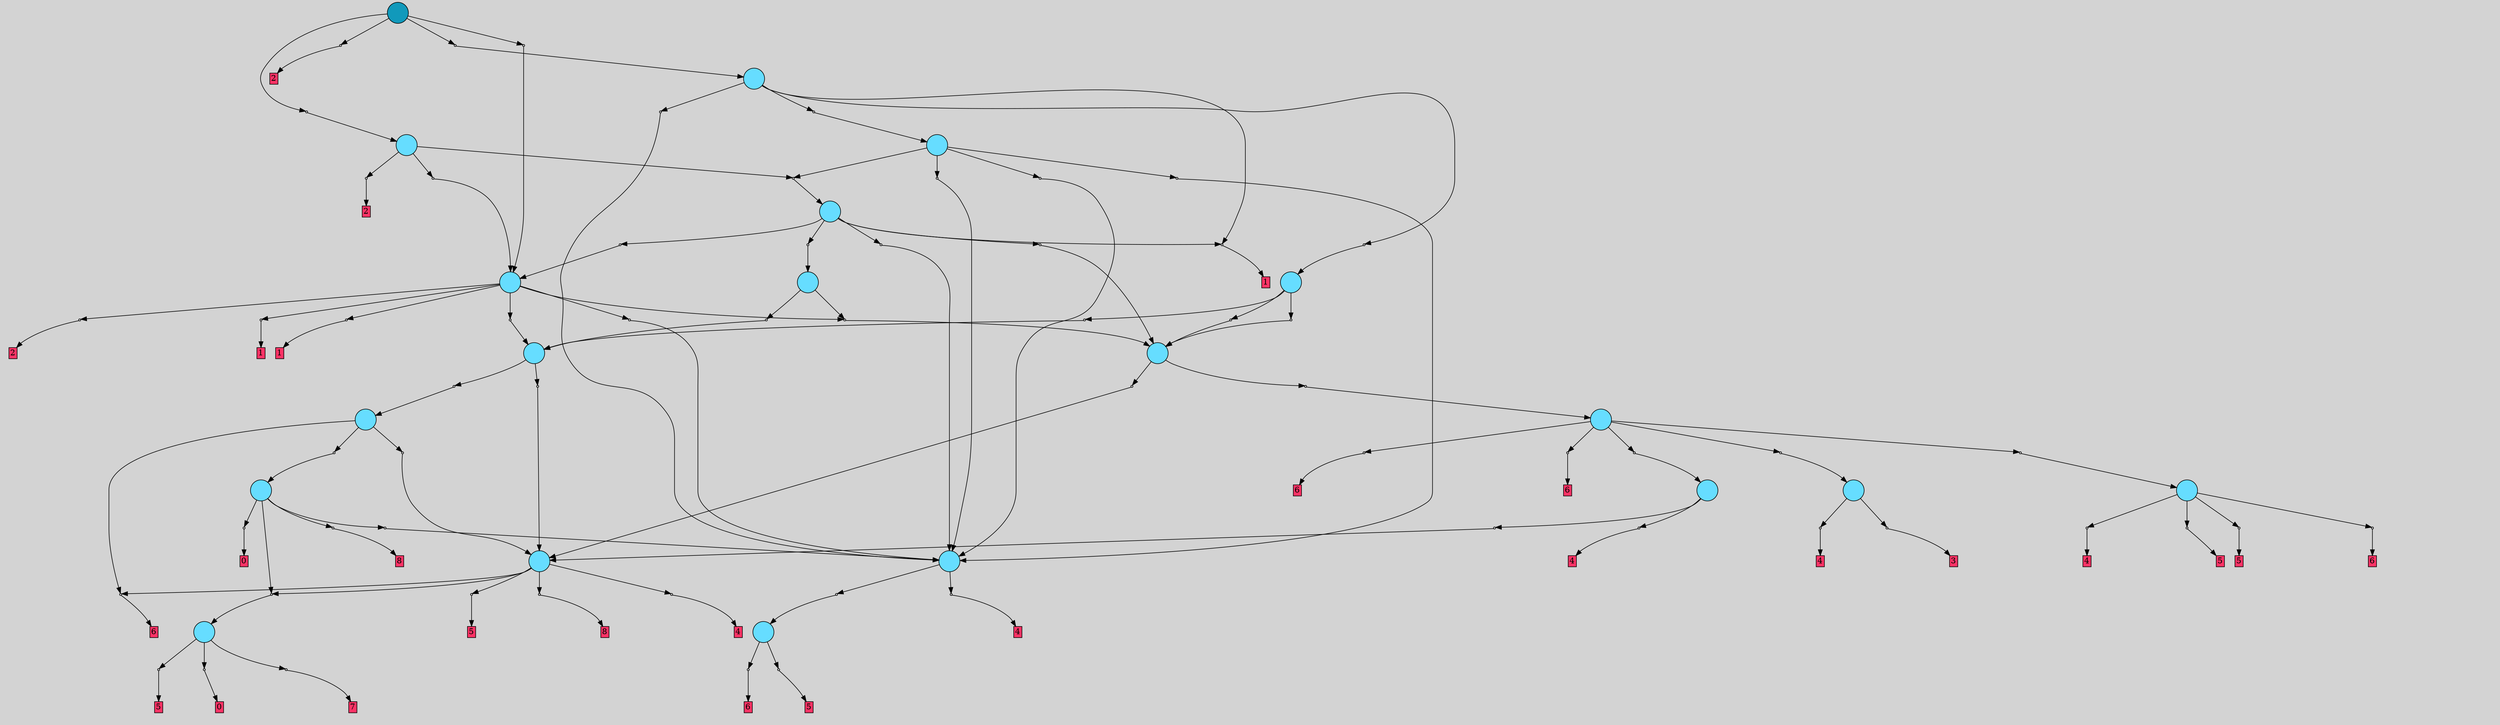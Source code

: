 // File exported with GEGELATI v1.3.1
// On the 2024-04-12 09:35:22
// With the File::TPGGraphDotExporter
digraph{
	graph[pad = "0.212, 0.055" bgcolor = lightgray]
	node[shape=circle style = filled label = ""]
		T0 [fillcolor="#66ddff"]
		T1 [fillcolor="#66ddff"]
		T2 [fillcolor="#66ddff"]
		T3 [fillcolor="#66ddff"]
		T4 [fillcolor="#66ddff"]
		T5 [fillcolor="#66ddff"]
		T6 [fillcolor="#66ddff"]
		T7 [fillcolor="#66ddff"]
		T8 [fillcolor="#66ddff"]
		T9 [fillcolor="#66ddff"]
		T10 [fillcolor="#66ddff"]
		T11 [fillcolor="#66ddff"]
		T12 [fillcolor="#66ddff"]
		T13 [fillcolor="#66ddff"]
		T14 [fillcolor="#66ddff"]
		T15 [fillcolor="#66ddff"]
		T16 [fillcolor="#66ddff"]
		T17 [fillcolor="#66ddff"]
		T18 [fillcolor="#66ddff"]
		T19 [fillcolor="#1199bb"]
		P0 [fillcolor="#cccccc" shape=point] //
		I0 [shape=box style=invis label="6|0&2|0#3|1#2|7#1|2&#92;n"]
		P0 -> I0[style=invis]
		A0 [fillcolor="#ff3366" shape=box margin=0.03 width=0 height=0 label="3"]
		T0 -> P0 -> A0
		P1 [fillcolor="#cccccc" shape=point] //
		I1 [shape=box style=invis label="4|0&1|4#0|1#2|2#4|3&#92;n"]
		P1 -> I1[style=invis]
		A1 [fillcolor="#ff3366" shape=box margin=0.03 width=0 height=0 label="4"]
		T0 -> P1 -> A1
		P2 [fillcolor="#cccccc" shape=point] //
		I2 [shape=box style=invis label="5|6&2|1#2|5#2|2#4|1&#92;n3|2&0|6#1|5#4|3#0|7&#92;n0|0&0|2#3|2#4|1#3|1&#92;n"]
		P2 -> I2[style=invis]
		A2 [fillcolor="#ff3366" shape=box margin=0.03 width=0 height=0 label="6"]
		T1 -> P2 -> A2
		P3 [fillcolor="#cccccc" shape=point] //
		I3 [shape=box style=invis label=""]
		P3 -> I3[style=invis]
		A3 [fillcolor="#ff3366" shape=box margin=0.03 width=0 height=0 label="5"]
		T1 -> P3 -> A3
		P4 [fillcolor="#cccccc" shape=point] //
		I4 [shape=box style=invis label="1|0&3|0#1|1#4|4#2|4&#92;n"]
		P4 -> I4[style=invis]
		A4 [fillcolor="#ff3366" shape=box margin=0.03 width=0 height=0 label="7"]
		T2 -> P4 -> A4
		P5 [fillcolor="#cccccc" shape=point] //
		I5 [shape=box style=invis label="2|0&3|2#4|5#2|4#3|2&#92;n"]
		P5 -> I5[style=invis]
		A5 [fillcolor="#ff3366" shape=box margin=0.03 width=0 height=0 label="5"]
		T2 -> P5 -> A5
		P6 [fillcolor="#cccccc" shape=point] //
		I6 [shape=box style=invis label=""]
		P6 -> I6[style=invis]
		A6 [fillcolor="#ff3366" shape=box margin=0.03 width=0 height=0 label="0"]
		T2 -> P6 -> A6
		P7 [fillcolor="#cccccc" shape=point] //
		I7 [shape=box style=invis label="3|0&3|4#3|2#4|6#4|2&#92;n"]
		P7 -> I7[style=invis]
		A7 [fillcolor="#ff3366" shape=box margin=0.03 width=0 height=0 label="4"]
		T3 -> P7 -> A7
		P8 [fillcolor="#cccccc" shape=point] //
		I8 [shape=box style=invis label="4|1&3|0#3|3#3|4#3|4&#92;n4|7&0|1#2|0#2|3#0|4&#92;n7|0&4|0#1|5#1|7#0|7&#92;n"]
		P8 -> I8[style=invis]
		T3 -> P8 -> T1
		P9 [fillcolor="#cccccc" shape=point] //
		I9 [shape=box style=invis label="5|0&4|0#0|0#3|6#3|6&#92;n"]
		P9 -> I9[style=invis]
		A8 [fillcolor="#ff3366" shape=box margin=0.03 width=0 height=0 label="5"]
		T4 -> P9 -> A8
		P10 [fillcolor="#cccccc" shape=point] //
		I10 [shape=box style=invis label="3|2&0|6#1|5#4|3#0|7&#92;n0|0&0|2#3|2#4|1#3|1&#92;n"]
		P10 -> I10[style=invis]
		A9 [fillcolor="#ff3366" shape=box margin=0.03 width=0 height=0 label="6"]
		T4 -> P10 -> A9
		P11 [fillcolor="#cccccc" shape=point] //
		I11 [shape=box style=invis label="0|0&3|2#3|7#1|7#4|0&#92;n"]
		P11 -> I11[style=invis]
		A10 [fillcolor="#ff3366" shape=box margin=0.03 width=0 height=0 label="4"]
		T4 -> P11 -> A10
		P12 [fillcolor="#cccccc" shape=point] //
		I12 [shape=box style=invis label="6|0&3|2#1|0#0|0#0|7&#92;n"]
		P12 -> I12[style=invis]
		A11 [fillcolor="#ff3366" shape=box margin=0.03 width=0 height=0 label="5"]
		T4 -> P12 -> A11
		P13 [fillcolor="#cccccc" shape=point] //
		I13 [shape=box style=invis label="2|0&3|2#4|5#2|4#3|2&#92;n"]
		P13 -> I13[style=invis]
		A12 [fillcolor="#ff3366" shape=box margin=0.03 width=0 height=0 label="5"]
		T5 -> P13 -> A12
		P14 [fillcolor="#cccccc" shape=point] //
		I14 [shape=box style=invis label="1|7&0|6#1|5#0|5#0|1&#92;n3|0&0|7#2|2#2|4#4|5&#92;n"]
		P14 -> I14[style=invis]
		T5 -> P14 -> T2
		P15 [fillcolor="#cccccc" shape=point] //
		I15 [shape=box style=invis label="5|6&2|1#2|5#2|2#4|1&#92;n3|2&0|6#1|5#4|3#0|7&#92;n0|0&0|2#3|2#4|1#3|1&#92;n"]
		P15 -> I15[style=invis]
		A13 [fillcolor="#ff3366" shape=box margin=0.03 width=0 height=0 label="6"]
		T5 -> P15 -> A13
		P16 [fillcolor="#cccccc" shape=point] //
		I16 [shape=box style=invis label="6|0&3|7#2|4#4|2#4|3&#92;n"]
		P16 -> I16[style=invis]
		A14 [fillcolor="#ff3366" shape=box margin=0.03 width=0 height=0 label="8"]
		T5 -> P16 -> A14
		P17 [fillcolor="#cccccc" shape=point] //
		I17 [shape=box style=invis label="1|0&2|6#1|3#1|1#0|3&#92;n"]
		P17 -> I17[style=invis]
		A15 [fillcolor="#ff3366" shape=box margin=0.03 width=0 height=0 label="4"]
		T5 -> P17 -> A15
		P18 [fillcolor="#cccccc" shape=point] //
		I18 [shape=box style=invis label="7|0&3|1#2|1#4|5#1|0&#92;n"]
		P18 -> I18[style=invis]
		T6 -> P18 -> T5
		P19 [fillcolor="#cccccc" shape=point] //
		I19 [shape=box style=invis label="4|0&1|7#4|6#4|3#3|2&#92;n"]
		P19 -> I19[style=invis]
		A16 [fillcolor="#ff3366" shape=box margin=0.03 width=0 height=0 label="4"]
		T6 -> P19 -> A16
		P20 [fillcolor="#cccccc" shape=point] //
		I20 [shape=box style=invis label="1|0&3|7#1|3#4|3#0|1&#92;n"]
		P20 -> I20[style=invis]
		T7 -> P20 -> T4
		P21 [fillcolor="#cccccc" shape=point] //
		I21 [shape=box style=invis label="1|7&0|6#1|5#0|5#0|1&#92;n3|0&0|7#2|2#2|4#4|5&#92;n"]
		P21 -> I21[style=invis]
		T7 -> P21 -> T6
		P22 [fillcolor="#cccccc" shape=point] //
		I22 [shape=box style=invis label="5|6&2|1#2|5#2|2#4|1&#92;n3|2&0|6#1|5#4|3#0|7&#92;n0|0&0|2#3|2#4|1#3|1&#92;n"]
		P22 -> I22[style=invis]
		A17 [fillcolor="#ff3366" shape=box margin=0.03 width=0 height=0 label="6"]
		T7 -> P22 -> A17
		P23 [fillcolor="#cccccc" shape=point] //
		I23 [shape=box style=invis label="5|0&2|2#2|7#4|0#2|2&#92;n"]
		P23 -> I23[style=invis]
		T7 -> P23 -> T0
		P24 [fillcolor="#cccccc" shape=point] //
		I24 [shape=box style=invis label="0|0&0|2#3|2#4|1#3|1&#92;n"]
		P24 -> I24[style=invis]
		A18 [fillcolor="#ff3366" shape=box margin=0.03 width=0 height=0 label="6"]
		T7 -> P24 -> A18
		P25 [fillcolor="#cccccc" shape=point] //
		I25 [shape=box style=invis label="4|3&4|5#0|6#1|4#2|2&#92;n2|0&4|6#0|3#1|1#4|0&#92;n"]
		P25 -> I25[style=invis]
		T8 -> P25 -> T7
		P26 [fillcolor="#cccccc" shape=point] //
		I26 [shape=box style=invis label="6|0&3|0#2|4#4|2#1|3&#92;n"]
		P26 -> I26[style=invis]
		T8 -> P26 -> T5
		P27 [fillcolor="#cccccc" shape=point] //
		I27 [shape=box style=invis label="0|0&3|4#3|5#3|5#4|0&#92;n"]
		P27 -> I27[style=invis]
		A19 [fillcolor="#ff3366" shape=box margin=0.03 width=0 height=0 label="8"]
		T9 -> P27 -> A19
		P28 [fillcolor="#cccccc" shape=point] //
		I28 [shape=box style=invis label="6|0&0|5#3|2#2|0#2|6&#92;n"]
		P28 -> I28[style=invis]
		T9 -> P28 -> T3
		P29 [fillcolor="#cccccc" shape=point] //
		I29 [shape=box style=invis label="2|0&1|3#3|7#1|7#2|4&#92;n"]
		P29 -> I29[style=invis]
		A20 [fillcolor="#ff3366" shape=box margin=0.03 width=0 height=0 label="0"]
		T9 -> P29 -> A20
		T9 -> P14
		P30 [fillcolor="#cccccc" shape=point] //
		I30 [shape=box style=invis label="3|0&3|6#0|5#4|5#3|0&#92;n"]
		P30 -> I30[style=invis]
		T10 -> P30 -> T5
		P31 [fillcolor="#cccccc" shape=point] //
		I31 [shape=box style=invis label="6|0&0|7#3|0#2|7#0|2&#92;n"]
		P31 -> I31[style=invis]
		T10 -> P31 -> T9
		T10 -> P15
		P32 [fillcolor="#cccccc" shape=point] //
		I32 [shape=box style=invis label="2|0&4|6#4|0#0|7#0|0&#92;n"]
		P32 -> I32[style=invis]
		T11 -> P32 -> T10
		P33 [fillcolor="#cccccc" shape=point] //
		I33 [shape=box style=invis label="6|0&3|0#2|4#4|2#4|3&#92;n"]
		P33 -> I33[style=invis]
		T11 -> P33 -> T5
		P34 [fillcolor="#cccccc" shape=point] //
		I34 [shape=box style=invis label="7|0&1|7#4|3#0|0#3|5&#92;n"]
		P34 -> I34[style=invis]
		T12 -> P34 -> T8
		P35 [fillcolor="#cccccc" shape=point] //
		I35 [shape=box style=invis label="1|0&1|2#4|3#4|6#2|1&#92;n"]
		P35 -> I35[style=invis]
		T12 -> P35 -> T11
		P36 [fillcolor="#cccccc" shape=point] //
		I36 [shape=box style=invis label="1|0&1|4#4|3#4|6#2|1&#92;n"]
		P36 -> I36[style=invis]
		T13 -> P36 -> T11
		P37 [fillcolor="#cccccc" shape=point] //
		I37 [shape=box style=invis label="2|0&3|2#3|7#1|0#4|7&#92;n"]
		P37 -> I37[style=invis]
		A21 [fillcolor="#ff3366" shape=box margin=0.03 width=0 height=0 label="1"]
		T13 -> P37 -> A21
		T13 -> P34
		P38 [fillcolor="#cccccc" shape=point] //
		I38 [shape=box style=invis label="2|0&3|2#1|5#2|4#3|2&#92;n"]
		P38 -> I38[style=invis]
		A22 [fillcolor="#ff3366" shape=box margin=0.03 width=0 height=0 label="2"]
		T13 -> P38 -> A22
		P39 [fillcolor="#cccccc" shape=point] //
		I39 [shape=box style=invis label="3|0&4|6#3|7#3|3#4|2&#92;n"]
		P39 -> I39[style=invis]
		T13 -> P39 -> T3
		P40 [fillcolor="#cccccc" shape=point] //
		I40 [shape=box style=invis label="4|7&2|5#1|4#3|2#0|7&#92;n2|0&3|2#0|7#1|0#4|7&#92;n"]
		P40 -> I40[style=invis]
		A23 [fillcolor="#ff3366" shape=box margin=0.03 width=0 height=0 label="1"]
		T13 -> P40 -> A23
		P41 [fillcolor="#cccccc" shape=point] //
		I41 [shape=box style=invis label="7|0&1|2#4|3#4|6#2|1&#92;n"]
		P41 -> I41[style=invis]
		T14 -> P41 -> T11
		P42 [fillcolor="#cccccc" shape=point] //
		I42 [shape=box style=invis label="6|0&3|0#2|4#4|0#2|3&#92;n"]
		P42 -> I42[style=invis]
		T14 -> P42 -> T8
		P43 [fillcolor="#cccccc" shape=point] //
		I43 [shape=box style=invis label="3|0&1|7#3|5#3|5#1|1&#92;n7|0&1|7#4|3#0|0#3|4&#92;n"]
		P43 -> I43[style=invis]
		T14 -> P43 -> T8
		P44 [fillcolor="#cccccc" shape=point] //
		I44 [shape=box style=invis label="2|0&1|0#3|1#1|4#0|3&#92;n"]
		P44 -> I44[style=invis]
		T15 -> P44 -> T12
		P45 [fillcolor="#cccccc" shape=point] //
		I45 [shape=box style=invis label="6|7&2|1#1|7#0|7#2|7&#92;n7|0&4|0#0|7#2|5#2|6&#92;n"]
		P45 -> I45[style=invis]
		T15 -> P45 -> T13
		P46 [fillcolor="#cccccc" shape=point] //
		I46 [shape=box style=invis label="3|0&1|1#3|7#2|5#3|4&#92;n"]
		P46 -> I46[style=invis]
		T15 -> P46 -> T3
		P47 [fillcolor="#cccccc" shape=point] //
		I47 [shape=box style=invis label="1|7&1|0#3|5#0|0#3|1&#92;n2|0&0|7#3|6#2|3#1|5&#92;n"]
		P47 -> I47[style=invis]
		A24 [fillcolor="#ff3366" shape=box margin=0.03 width=0 height=0 label="1"]
		T15 -> P47 -> A24
		P48 [fillcolor="#cccccc" shape=point] //
		I48 [shape=box style=invis label="7|0&1|7#4|3#0|0#3|5&#92;n"]
		P48 -> I48[style=invis]
		T15 -> P48 -> T8
		P49 [fillcolor="#cccccc" shape=point] //
		I49 [shape=box style=invis label="1|0&3|2#4|3#0|6#2|1&#92;n"]
		P49 -> I49[style=invis]
		T16 -> P49 -> T15
		P50 [fillcolor="#cccccc" shape=point] //
		I50 [shape=box style=invis label="3|0&1|0#3|7#2|5#3|4&#92;n"]
		P50 -> I50[style=invis]
		T16 -> P50 -> T3
		P51 [fillcolor="#cccccc" shape=point] //
		I51 [shape=box style=invis label="2|0&4|6#3|7#3|3#4|2&#92;n"]
		P51 -> I51[style=invis]
		T16 -> P51 -> T3
		P52 [fillcolor="#cccccc" shape=point] //
		I52 [shape=box style=invis label="3|0&4|6#3|7#3|3#0|2&#92;n"]
		P52 -> I52[style=invis]
		T16 -> P52 -> T3
		P53 [fillcolor="#cccccc" shape=point] //
		I53 [shape=box style=invis label="3|0&2|2#3|2#2|5#1|3&#92;n"]
		P53 -> I53[style=invis]
		T17 -> P53 -> T3
		T17 -> P47
		P54 [fillcolor="#cccccc" shape=point] //
		I54 [shape=box style=invis label="6|7&2|1#1|7#0|7#2|6&#92;n7|0&4|0#0|7#2|4#2|6&#92;n"]
		P54 -> I54[style=invis]
		T17 -> P54 -> T16
		P55 [fillcolor="#cccccc" shape=point] //
		I55 [shape=box style=invis label="1|4&0|1#0|6#4|0#0|2&#92;n3|3&0|4#4|4#2|5#2|7&#92;n7|0&0|3#2|5#4|3#2|3&#92;n"]
		P55 -> I55[style=invis]
		T17 -> P55 -> T14
		P56 [fillcolor="#cccccc" shape=point] //
		I56 [shape=box style=invis label="6|7&2|1#1|7#0|7#2|6&#92;n2|0&4|0#0|7#2|5#2|6&#92;n"]
		P56 -> I56[style=invis]
		T18 -> P56 -> T13
		P57 [fillcolor="#cccccc" shape=point] //
		I57 [shape=box style=invis label="2|0&3|2#4|4#2|4#3|2&#92;n"]
		P57 -> I57[style=invis]
		A25 [fillcolor="#ff3366" shape=box margin=0.03 width=0 height=0 label="2"]
		T18 -> P57 -> A25
		T18 -> P49
		P58 [fillcolor="#cccccc" shape=point] //
		I58 [shape=box style=invis label="2|6&4|4#3|7#4|4#3|6&#92;n7|0&2|7#2|1#0|6#4|5&#92;n"]
		P58 -> I58[style=invis]
		T19 -> P58 -> T18
		P59 [fillcolor="#cccccc" shape=point] //
		I59 [shape=box style=invis label="2|0&3|2#4|4#2|4#3|2&#92;n"]
		P59 -> I59[style=invis]
		A26 [fillcolor="#ff3366" shape=box margin=0.03 width=0 height=0 label="2"]
		T19 -> P59 -> A26
		P60 [fillcolor="#cccccc" shape=point] //
		I60 [shape=box style=invis label="7|0&2|2#4|7#3|0#4|2&#92;n"]
		P60 -> I60[style=invis]
		T19 -> P60 -> T17
		P61 [fillcolor="#cccccc" shape=point] //
		I61 [shape=box style=invis label="6|7&2|1#1|7#0|7#2|6&#92;n2|0&4|0#0|7#2|5#2|6&#92;n"]
		P61 -> I61[style=invis]
		T19 -> P61 -> T13
		{ rank= same T19 }
}
